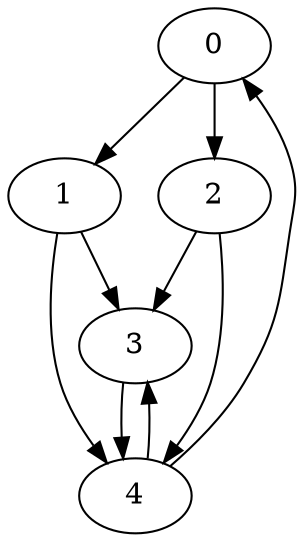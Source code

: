 digraph G { 


    0 -> 1
    0 -> 2
    1 -> 3
    1 -> 4
    2 -> 3
    2 -> 4
    3 -> 4
    4 -> 0
    4 -> 3
}